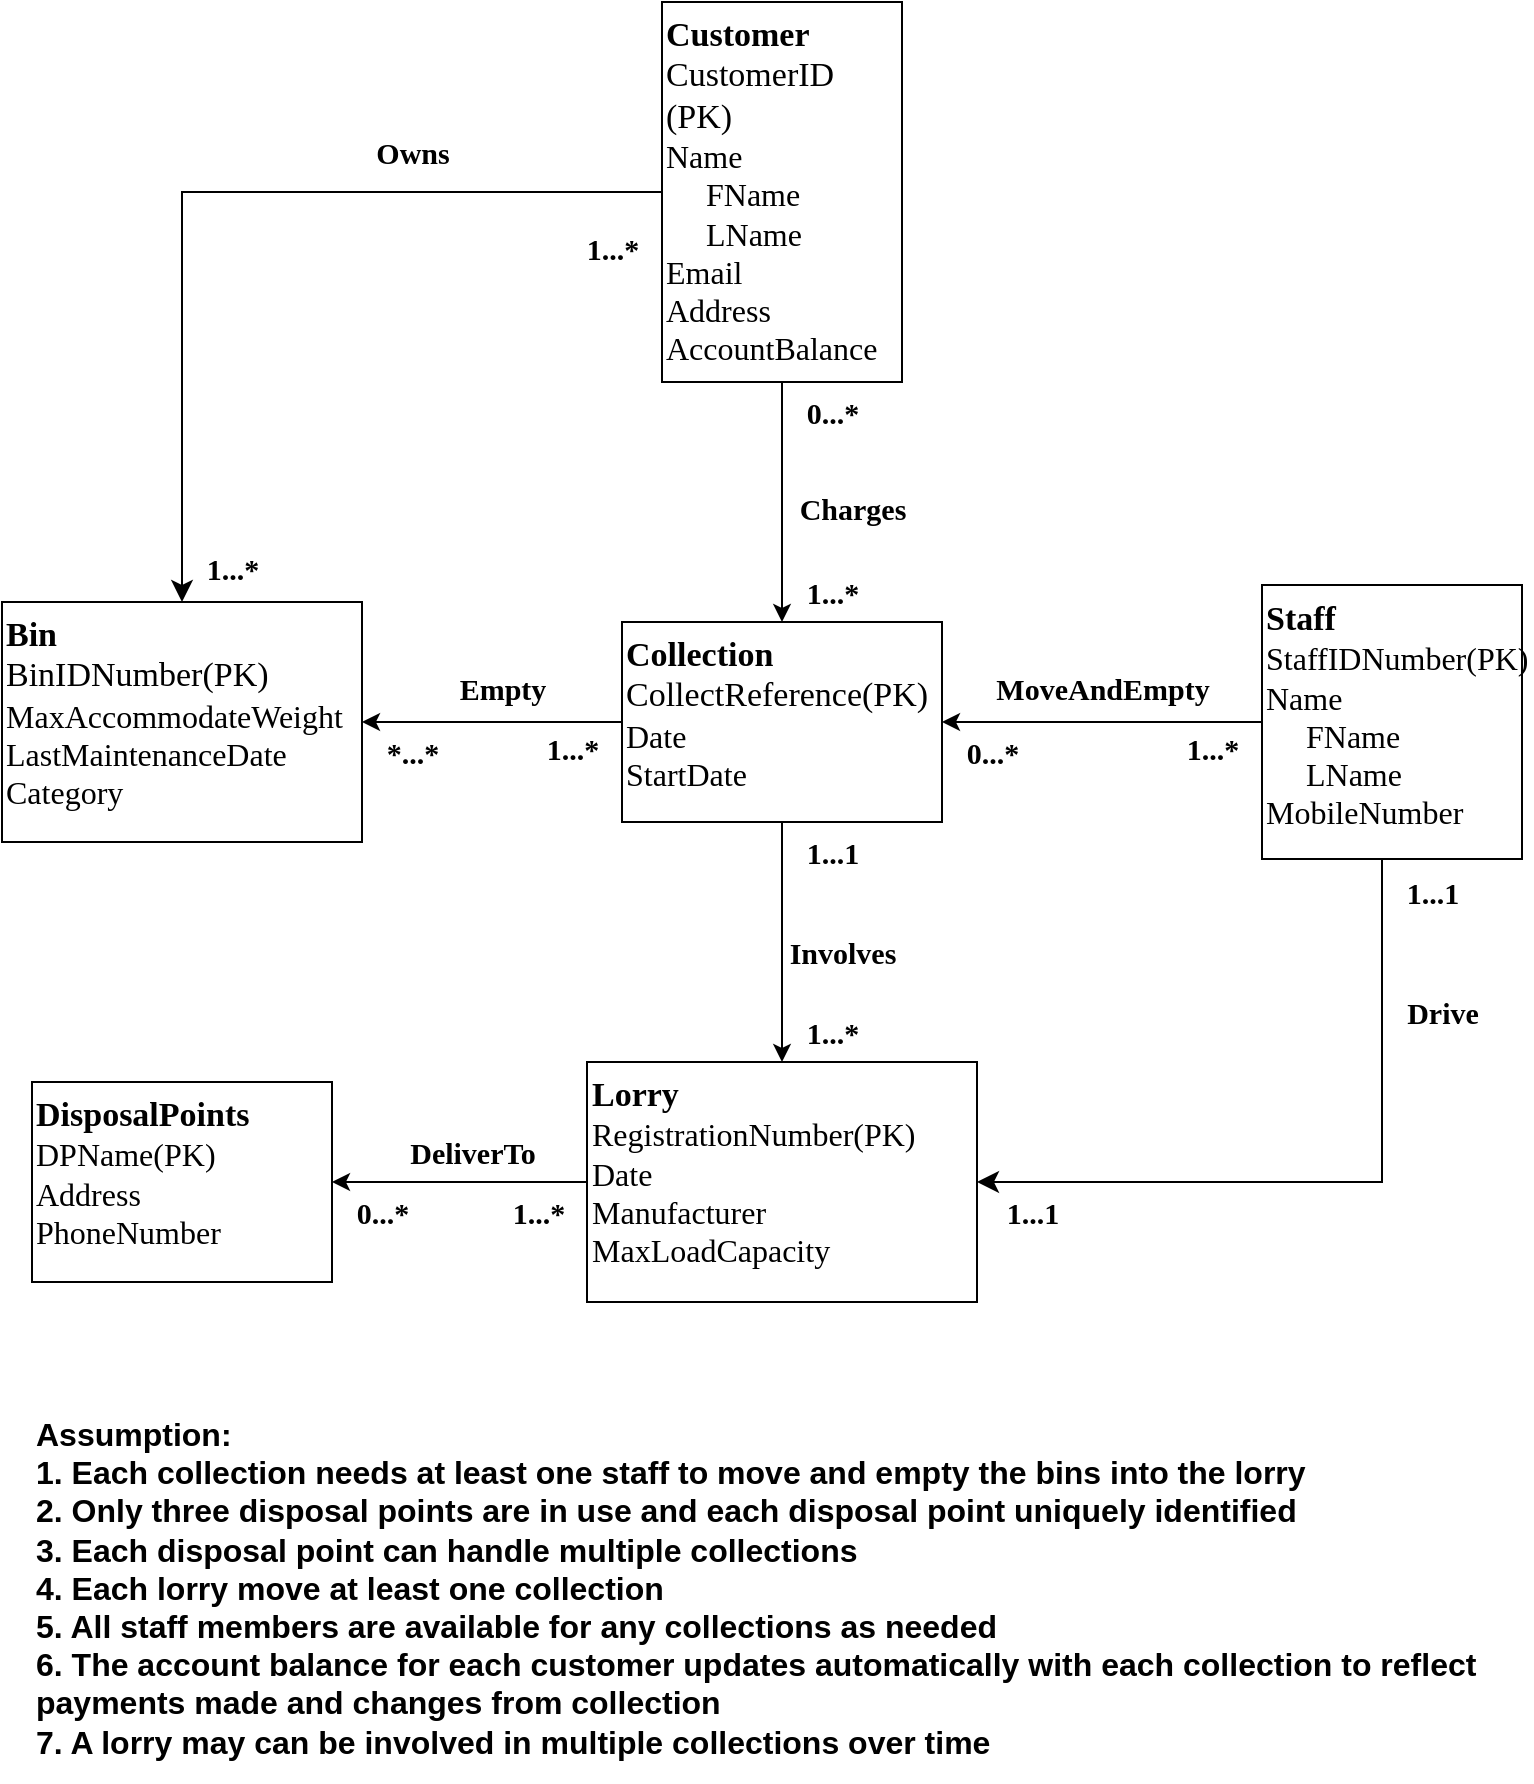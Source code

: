 <mxfile version="24.7.17">
  <diagram name="Page-1" id="0783ab3e-0a74-02c8-0abd-f7b4e66b4bec">
    <mxGraphModel dx="1093" dy="640" grid="1" gridSize="10" guides="1" tooltips="1" connect="1" arrows="1" fold="1" page="1" pageScale="1" pageWidth="850" pageHeight="1100" background="none" math="0" shadow="0">
      <root>
        <mxCell id="0" />
        <mxCell id="1" parent="0" />
        <mxCell id="R1_UvVFgzee-TObWRdF3-6" style="edgeStyle=orthogonalEdgeStyle;rounded=0;orthogonalLoop=1;jettySize=auto;html=1;entryX=0.5;entryY=0;entryDx=0;entryDy=0;" parent="1" source="R1_UvVFgzee-TObWRdF3-2" target="R1_UvVFgzee-TObWRdF3-3" edge="1">
          <mxGeometry relative="1" as="geometry" />
        </mxCell>
        <mxCell id="R1_UvVFgzee-TObWRdF3-2" value="&lt;font style=&quot;font-size: 17px;&quot;&gt;&lt;b style=&quot;&quot;&gt;Customer&lt;/b&gt;&lt;/font&gt;&lt;div style=&quot;font-size: 17px;&quot;&gt;&lt;font style=&quot;font-size: 17px;&quot;&gt;CustomerID (PK)&lt;/font&gt;&lt;/div&gt;&lt;div style=&quot;font-size: 16px;&quot;&gt;&lt;font style=&quot;font-size: 16px;&quot;&gt;Name&lt;/font&gt;&lt;/div&gt;&lt;div style=&quot;font-size: 16px;&quot;&gt;&lt;font style=&quot;font-size: 16px;&quot;&gt;&amp;nbsp; &amp;nbsp; &amp;nbsp;FName&lt;/font&gt;&lt;/div&gt;&lt;div style=&quot;font-size: 16px;&quot;&gt;&lt;font style=&quot;font-size: 16px;&quot;&gt;&amp;nbsp; &amp;nbsp; &amp;nbsp;LName&lt;/font&gt;&lt;/div&gt;&lt;div style=&quot;font-size: 16px;&quot;&gt;&lt;font style=&quot;font-size: 16px;&quot;&gt;Email&lt;/font&gt;&lt;/div&gt;&lt;div style=&quot;font-size: 16px;&quot;&gt;&lt;font style=&quot;font-size: 16px;&quot;&gt;Address&lt;/font&gt;&lt;/div&gt;&lt;div style=&quot;font-size: 16px;&quot;&gt;&lt;font style=&quot;font-size: 16px;&quot;&gt;AccountBalance&lt;/font&gt;&lt;/div&gt;&lt;div style=&quot;font-size: 11px;&quot;&gt;&lt;br&gt;&lt;/div&gt;" style="rounded=0;whiteSpace=wrap;html=1;rotation=0;fillColor=none;fontFamily=Times New Roman;align=left;verticalAlign=top;" parent="1" vertex="1">
          <mxGeometry x="370" y="10" width="120" height="190" as="geometry" />
        </mxCell>
        <mxCell id="R1_UvVFgzee-TObWRdF3-10" style="edgeStyle=orthogonalEdgeStyle;rounded=0;orthogonalLoop=1;jettySize=auto;html=1;entryX=1;entryY=0.5;entryDx=0;entryDy=0;" parent="1" source="R1_UvVFgzee-TObWRdF3-3" target="R1_UvVFgzee-TObWRdF3-9" edge="1">
          <mxGeometry relative="1" as="geometry" />
        </mxCell>
        <mxCell id="R1_UvVFgzee-TObWRdF3-13" style="edgeStyle=orthogonalEdgeStyle;rounded=0;orthogonalLoop=1;jettySize=auto;html=1;entryX=0.5;entryY=0;entryDx=0;entryDy=0;" parent="1" source="R1_UvVFgzee-TObWRdF3-3" target="R1_UvVFgzee-TObWRdF3-11" edge="1">
          <mxGeometry relative="1" as="geometry" />
        </mxCell>
        <mxCell id="R1_UvVFgzee-TObWRdF3-3" value="&lt;font face=&quot;Times New Roman&quot; style=&quot;font-size: 17px;&quot;&gt;&lt;b style=&quot;&quot;&gt;Collection&lt;/b&gt;&lt;/font&gt;&lt;div style=&quot;font-size: 17px;&quot;&gt;&lt;font face=&quot;Times New Roman&quot; style=&quot;font-size: 17px;&quot;&gt;CollectReference&lt;/font&gt;&lt;span style=&quot;font-family: &amp;quot;Times New Roman&amp;quot;; background-color: initial;&quot;&gt;(PK)&lt;/span&gt;&lt;/div&gt;&lt;div style=&quot;font-size: 16px;&quot;&gt;&lt;font face=&quot;Times New Roman&quot; style=&quot;font-size: 16px;&quot;&gt;Date&lt;/font&gt;&lt;/div&gt;&lt;div style=&quot;font-size: 16px;&quot;&gt;&lt;font face=&quot;Times New Roman&quot; style=&quot;font-size: 16px;&quot;&gt;StartDate&lt;/font&gt;&lt;/div&gt;" style="rounded=0;whiteSpace=wrap;html=1;fillColor=none;align=left;verticalAlign=top;" parent="1" vertex="1">
          <mxGeometry x="350" y="320" width="160" height="100" as="geometry" />
        </mxCell>
        <mxCell id="R1_UvVFgzee-TObWRdF3-18" style="edgeStyle=orthogonalEdgeStyle;rounded=0;orthogonalLoop=1;jettySize=auto;html=1;entryX=1;entryY=0.5;entryDx=0;entryDy=0;" parent="1" source="R1_UvVFgzee-TObWRdF3-5" target="R1_UvVFgzee-TObWRdF3-3" edge="1">
          <mxGeometry relative="1" as="geometry" />
        </mxCell>
        <mxCell id="R1_UvVFgzee-TObWRdF3-5" value="&lt;b&gt;&lt;font style=&quot;font-size: 17px;&quot;&gt;Staff&lt;/font&gt;&lt;/b&gt;&lt;div&gt;Staff&lt;span style=&quot;background-color: initial;&quot;&gt;IDNumber(PK)&lt;/span&gt;&lt;/div&gt;&lt;div&gt;Name&lt;/div&gt;&lt;div&gt;&amp;nbsp; &amp;nbsp; &amp;nbsp;FName&lt;/div&gt;&lt;div&gt;&amp;nbsp; &amp;nbsp; &amp;nbsp;LName&lt;/div&gt;&lt;div&gt;MobileNumber&lt;/div&gt;&lt;div&gt;&lt;br&gt;&lt;/div&gt;&lt;div&gt;&lt;br&gt;&lt;/div&gt;" style="rounded=0;whiteSpace=wrap;html=1;fontFamily=Times New Roman;fontSize=16;align=left;verticalAlign=top;fillColor=none;" parent="1" vertex="1">
          <mxGeometry x="670" y="301.5" width="130" height="137" as="geometry" />
        </mxCell>
        <mxCell id="R1_UvVFgzee-TObWRdF3-9" value="&lt;div style=&quot;font-size: 17px;&quot;&gt;&lt;span style=&quot;background-color: initial;&quot;&gt;&lt;font style=&quot;font-size: 17px;&quot; face=&quot;Times New Roman&quot;&gt;&lt;b style=&quot;&quot;&gt;Bin&lt;/b&gt;&lt;/font&gt;&lt;/span&gt;&lt;/div&gt;&lt;div style=&quot;font-size: 17px;&quot;&gt;&lt;font style=&quot;font-size: 17px;&quot; face=&quot;Times New Roman&quot;&gt;BinIDNumber(PK)&lt;/font&gt;&lt;/div&gt;&lt;div style=&quot;font-size: 16px;&quot;&gt;&lt;font style=&quot;font-size: 16px;&quot; face=&quot;Times New Roman&quot;&gt;MaxAccommodateWeight&lt;/font&gt;&lt;/div&gt;&lt;div style=&quot;font-size: 16px;&quot;&gt;&lt;font style=&quot;font-size: 16px;&quot; face=&quot;Times New Roman&quot;&gt;LastMaintenanceDate&lt;/font&gt;&lt;/div&gt;&lt;div style=&quot;font-size: 16px;&quot;&gt;&lt;span style=&quot;background-color: initial;&quot;&gt;&lt;font style=&quot;font-size: 16px;&quot; face=&quot;Times New Roman&quot;&gt;Category&lt;/font&gt;&lt;/span&gt;&lt;/div&gt;&lt;div style=&quot;font-size: 16px;&quot;&gt;&lt;font face=&quot;Times New Roman&quot; style=&quot;font-size: 16px;&quot;&gt;&lt;br&gt;&lt;/font&gt;&lt;/div&gt;&lt;div&gt;&lt;font face=&quot;Times New Roman&quot;&gt;&lt;br&gt;&lt;/font&gt;&lt;/div&gt;&lt;div&gt;&lt;font face=&quot;Times New Roman&quot;&gt;&lt;br&gt;&lt;/font&gt;&lt;/div&gt;" style="rounded=0;whiteSpace=wrap;html=1;verticalAlign=top;align=left;fillColor=none;" parent="1" vertex="1">
          <mxGeometry x="40" y="310" width="180" height="120" as="geometry" />
        </mxCell>
        <mxCell id="R1_UvVFgzee-TObWRdF3-20" style="edgeStyle=orthogonalEdgeStyle;rounded=0;orthogonalLoop=1;jettySize=auto;html=1;entryX=1;entryY=0.5;entryDx=0;entryDy=0;" parent="1" source="R1_UvVFgzee-TObWRdF3-11" target="R1_UvVFgzee-TObWRdF3-19" edge="1">
          <mxGeometry relative="1" as="geometry" />
        </mxCell>
        <mxCell id="R1_UvVFgzee-TObWRdF3-11" value="&lt;font size=&quot;1&quot; face=&quot;Times New Roman&quot; style=&quot;&quot;&gt;&lt;b style=&quot;font-size: 17px;&quot;&gt;Lorry&lt;/b&gt;&lt;/font&gt;&lt;div style=&quot;font-size: 16px;&quot;&gt;&lt;font style=&quot;font-size: 16px;&quot; face=&quot;Times New Roman&quot;&gt;RegistrationNumber(PK)&lt;/font&gt;&lt;/div&gt;&lt;div style=&quot;font-size: 16px;&quot;&gt;&lt;font style=&quot;font-size: 16px;&quot; face=&quot;Times New Roman&quot;&gt;Date&lt;/font&gt;&lt;/div&gt;&lt;div style=&quot;font-size: 16px;&quot;&gt;&lt;font style=&quot;font-size: 16px;&quot; face=&quot;Times New Roman&quot;&gt;Manufacturer&lt;/font&gt;&lt;/div&gt;&lt;div style=&quot;font-size: 16px;&quot;&gt;&lt;font style=&quot;font-size: 16px;&quot; face=&quot;Times New Roman&quot;&gt;MaxLoadCapacity&lt;/font&gt;&lt;/div&gt;&lt;div&gt;&lt;br&gt;&lt;/div&gt;" style="rounded=0;whiteSpace=wrap;html=1;verticalAlign=top;align=left;fillColor=none;" parent="1" vertex="1">
          <mxGeometry x="332.5" y="540" width="195" height="120" as="geometry" />
        </mxCell>
        <mxCell id="R1_UvVFgzee-TObWRdF3-17" value="" style="edgeStyle=segmentEdgeStyle;endArrow=classic;html=1;curved=0;rounded=0;endSize=8;startSize=8;entryX=1;entryY=0.5;entryDx=0;entryDy=0;" parent="1" source="R1_UvVFgzee-TObWRdF3-5" target="R1_UvVFgzee-TObWRdF3-11" edge="1">
          <mxGeometry width="50" height="50" relative="1" as="geometry">
            <mxPoint x="700" y="520" as="sourcePoint" />
            <mxPoint x="590" y="600" as="targetPoint" />
            <Array as="points">
              <mxPoint x="730" y="600" />
            </Array>
          </mxGeometry>
        </mxCell>
        <mxCell id="R1_UvVFgzee-TObWRdF3-19" value="&lt;font face=&quot;Times New Roman&quot; style=&quot;font-size: 17px;&quot;&gt;&lt;b&gt;DisposalPoints&lt;/b&gt;&lt;/font&gt;&lt;div style=&quot;font-size: 16px;&quot;&gt;&lt;font style=&quot;font-size: 16px;&quot; face=&quot;Times New Roman&quot;&gt;DPName(PK)&lt;/font&gt;&lt;/div&gt;&lt;div style=&quot;font-size: 16px;&quot;&gt;&lt;font style=&quot;font-size: 16px;&quot; face=&quot;Times New Roman&quot;&gt;Address&lt;/font&gt;&lt;/div&gt;&lt;div style=&quot;font-size: 16px;&quot;&gt;&lt;font style=&quot;font-size: 16px;&quot; face=&quot;Times New Roman&quot;&gt;PhoneNumber&lt;/font&gt;&lt;/div&gt;" style="rounded=0;whiteSpace=wrap;html=1;align=left;verticalAlign=top;fillColor=none;" parent="1" vertex="1">
          <mxGeometry x="55" y="550" width="150" height="100" as="geometry" />
        </mxCell>
        <mxCell id="R1_UvVFgzee-TObWRdF3-21" value="Owns" style="text;html=1;align=center;verticalAlign=middle;resizable=0;points=[];autosize=1;strokeColor=none;fillColor=none;fontStyle=1;fontFamily=Times New Roman;fontSize=15;" parent="1" vertex="1">
          <mxGeometry x="215" y="70" width="60" height="30" as="geometry" />
        </mxCell>
        <mxCell id="R1_UvVFgzee-TObWRdF3-22" value="" style="edgeStyle=segmentEdgeStyle;endArrow=classic;html=1;curved=0;rounded=0;endSize=8;startSize=8;exitX=0;exitY=0.5;exitDx=0;exitDy=0;entryX=0.5;entryY=0;entryDx=0;entryDy=0;" parent="1" source="R1_UvVFgzee-TObWRdF3-2" target="R1_UvVFgzee-TObWRdF3-9" edge="1">
          <mxGeometry width="50" height="50" relative="1" as="geometry">
            <mxPoint x="440" y="310" as="sourcePoint" />
            <mxPoint x="140" y="170" as="targetPoint" />
          </mxGeometry>
        </mxCell>
        <mxCell id="R1_UvVFgzee-TObWRdF3-23" value="Charges" style="text;html=1;align=center;verticalAlign=middle;resizable=0;points=[];autosize=1;strokeColor=none;fillColor=none;fontFamily=Times New Roman;fontStyle=1;fontSize=15;" parent="1" vertex="1">
          <mxGeometry x="430" y="248" width="70" height="30" as="geometry" />
        </mxCell>
        <mxCell id="R1_UvVFgzee-TObWRdF3-24" value="Empty" style="text;html=1;align=center;verticalAlign=middle;resizable=0;points=[];autosize=1;strokeColor=none;fillColor=none;fontSize=15;fontFamily=Times New Roman;fontStyle=1" parent="1" vertex="1">
          <mxGeometry x="260" y="338" width="60" height="30" as="geometry" />
        </mxCell>
        <mxCell id="R1_UvVFgzee-TObWRdF3-25" value="&lt;font style=&quot;font-size: 15px;&quot; face=&quot;Times New Roman&quot;&gt;MoveAndEmpty&lt;/font&gt;" style="text;html=1;align=center;verticalAlign=middle;resizable=0;points=[];autosize=1;strokeColor=none;fillColor=none;fontStyle=1" parent="1" vertex="1">
          <mxGeometry x="530" y="338" width="120" height="30" as="geometry" />
        </mxCell>
        <mxCell id="R1_UvVFgzee-TObWRdF3-26" value="&lt;b&gt;&lt;font style=&quot;font-size: 15px;&quot; face=&quot;Times New Roman&quot;&gt;Involves&lt;/font&gt;&lt;/b&gt;" style="text;html=1;align=center;verticalAlign=middle;resizable=0;points=[];autosize=1;strokeColor=none;fillColor=none;" parent="1" vertex="1">
          <mxGeometry x="420" y="470" width="80" height="30" as="geometry" />
        </mxCell>
        <mxCell id="R1_UvVFgzee-TObWRdF3-27" value="&lt;font face=&quot;Times New Roman&quot; style=&quot;font-size: 15px;&quot;&gt;&lt;b&gt;DeliverTo&lt;/b&gt;&lt;/font&gt;" style="text;html=1;align=center;verticalAlign=middle;resizable=0;points=[];autosize=1;strokeColor=none;fillColor=none;" parent="1" vertex="1">
          <mxGeometry x="230" y="570" width="90" height="30" as="geometry" />
        </mxCell>
        <mxCell id="R1_UvVFgzee-TObWRdF3-28" value="&lt;font face=&quot;Times New Roman&quot; style=&quot;font-size: 15px;&quot;&gt;&lt;b&gt;Drive&lt;/b&gt;&lt;/font&gt;" style="text;html=1;align=center;verticalAlign=middle;resizable=0;points=[];autosize=1;strokeColor=none;fillColor=none;" parent="1" vertex="1">
          <mxGeometry x="730" y="500" width="60" height="30" as="geometry" />
        </mxCell>
        <mxCell id="R1_UvVFgzee-TObWRdF3-29" value="1...*" style="text;html=1;align=center;verticalAlign=middle;resizable=0;points=[];autosize=1;strokeColor=none;fillColor=none;fontFamily=Times New Roman;fontSize=15;fontStyle=1" parent="1" vertex="1">
          <mxGeometry x="320" y="118" width="50" height="30" as="geometry" />
        </mxCell>
        <mxCell id="R1_UvVFgzee-TObWRdF3-30" value="1...*" style="text;html=1;align=center;verticalAlign=middle;resizable=0;points=[];autosize=1;strokeColor=none;fillColor=none;fontStyle=1;fontSize=15;fontFamily=Times New Roman;" parent="1" vertex="1">
          <mxGeometry x="130" y="278" width="50" height="30" as="geometry" />
        </mxCell>
        <mxCell id="R1_UvVFgzee-TObWRdF3-32" value="1...*" style="text;html=1;align=center;verticalAlign=middle;resizable=0;points=[];autosize=1;strokeColor=none;fillColor=none;fontStyle=1;fontSize=15;fontFamily=Times New Roman;" parent="1" vertex="1">
          <mxGeometry x="300" y="368" width="50" height="30" as="geometry" />
        </mxCell>
        <mxCell id="R1_UvVFgzee-TObWRdF3-33" value="1...*" style="text;html=1;align=center;verticalAlign=middle;resizable=0;points=[];autosize=1;strokeColor=none;fillColor=none;fontStyle=1;fontSize=15;fontFamily=Times New Roman;" parent="1" vertex="1">
          <mxGeometry x="282.5" y="600" width="50" height="30" as="geometry" />
        </mxCell>
        <mxCell id="R1_UvVFgzee-TObWRdF3-34" value="1...*" style="text;html=1;align=center;verticalAlign=middle;resizable=0;points=[];autosize=1;strokeColor=none;fillColor=none;fontStyle=1;fontSize=15;fontFamily=Times New Roman;" parent="1" vertex="1">
          <mxGeometry x="620" y="368" width="50" height="30" as="geometry" />
        </mxCell>
        <mxCell id="R1_UvVFgzee-TObWRdF3-35" value="1...*" style="text;html=1;align=center;verticalAlign=middle;resizable=0;points=[];autosize=1;strokeColor=none;fillColor=none;fontStyle=1;fontSize=15;fontFamily=Times New Roman;" parent="1" vertex="1">
          <mxGeometry x="430" y="290" width="50" height="30" as="geometry" />
        </mxCell>
        <mxCell id="R1_UvVFgzee-TObWRdF3-36" value="1...1" style="text;html=1;align=center;verticalAlign=middle;resizable=0;points=[];autosize=1;strokeColor=none;fillColor=none;fontStyle=1;fontSize=15;fontFamily=Times New Roman;" parent="1" vertex="1">
          <mxGeometry x="530" y="600" width="50" height="30" as="geometry" />
        </mxCell>
        <mxCell id="R1_UvVFgzee-TObWRdF3-37" value="1...1" style="text;html=1;align=center;verticalAlign=middle;resizable=0;points=[];autosize=1;strokeColor=none;fillColor=none;fontStyle=1;fontSize=15;fontFamily=Times New Roman;" parent="1" vertex="1">
          <mxGeometry x="430" y="420" width="50" height="30" as="geometry" />
        </mxCell>
        <mxCell id="R1_UvVFgzee-TObWRdF3-39" value="1...*" style="text;html=1;align=center;verticalAlign=middle;resizable=0;points=[];autosize=1;strokeColor=none;fillColor=none;fontStyle=1;fontSize=15;fontFamily=Times New Roman;" parent="1" vertex="1">
          <mxGeometry x="430" y="510" width="50" height="30" as="geometry" />
        </mxCell>
        <mxCell id="R1_UvVFgzee-TObWRdF3-40" value="1...1" style="text;html=1;align=center;verticalAlign=middle;resizable=0;points=[];autosize=1;strokeColor=none;fillColor=none;fontStyle=1;fontSize=15;fontFamily=Times New Roman;" parent="1" vertex="1">
          <mxGeometry x="730" y="440" width="50" height="30" as="geometry" />
        </mxCell>
        <mxCell id="R1_UvVFgzee-TObWRdF3-41" value="0...*" style="text;html=1;align=center;verticalAlign=middle;resizable=0;points=[];autosize=1;strokeColor=none;fillColor=none;fontStyle=1;fontSize=15;fontFamily=Times New Roman;" parent="1" vertex="1">
          <mxGeometry x="430" y="200" width="50" height="30" as="geometry" />
        </mxCell>
        <mxCell id="R1_UvVFgzee-TObWRdF3-42" value="*...*" style="text;html=1;align=center;verticalAlign=middle;resizable=0;points=[];autosize=1;strokeColor=none;fillColor=none;fontStyle=1;fontSize=15;fontFamily=Times New Roman;" parent="1" vertex="1">
          <mxGeometry x="220" y="370" width="50" height="30" as="geometry" />
        </mxCell>
        <mxCell id="R1_UvVFgzee-TObWRdF3-43" value="0...*" style="text;html=1;align=center;verticalAlign=middle;resizable=0;points=[];autosize=1;strokeColor=none;fillColor=none;fontStyle=1;fontSize=15;fontFamily=Times New Roman;" parent="1" vertex="1">
          <mxGeometry x="205" y="600" width="50" height="30" as="geometry" />
        </mxCell>
        <mxCell id="R1_UvVFgzee-TObWRdF3-44" value="0...*" style="text;html=1;align=center;verticalAlign=middle;resizable=0;points=[];autosize=1;strokeColor=none;fillColor=none;fontStyle=1;fontSize=15;fontFamily=Times New Roman;" parent="1" vertex="1">
          <mxGeometry x="510" y="370" width="50" height="30" as="geometry" />
        </mxCell>
        <mxCell id="bVBJ13gIWyuudL58Kj7g-3" value="&lt;font style=&quot;font-size: 16px;&quot;&gt;&lt;b style=&quot;&quot;&gt;Assumption:&lt;/b&gt;&lt;/font&gt;&lt;div style=&quot;font-size: 16px;&quot;&gt;&lt;font style=&quot;font-size: 16px;&quot;&gt;&lt;b style=&quot;&quot;&gt;1. Each collection needs at least one staff to move and empty the bins into the lorry&lt;/b&gt;&lt;/font&gt;&lt;/div&gt;&lt;div style=&quot;font-size: 16px;&quot;&gt;&lt;font style=&quot;font-size: 16px;&quot;&gt;&lt;b style=&quot;&quot;&gt;2. Only three disposal points are in use and each disposal point uniquely identified&lt;/b&gt;&lt;/font&gt;&lt;/div&gt;&lt;div style=&quot;font-size: 16px;&quot;&gt;&lt;font style=&quot;font-size: 16px;&quot;&gt;&lt;b style=&quot;&quot;&gt;3. Each disposal point can handle multiple collections&lt;/b&gt;&lt;/font&gt;&lt;/div&gt;&lt;div style=&quot;font-size: 16px;&quot;&gt;&lt;font style=&quot;font-size: 16px;&quot;&gt;&lt;b style=&quot;&quot;&gt;4. Each lorry move at least one collection&lt;/b&gt;&lt;/font&gt;&lt;/div&gt;&lt;div style=&quot;font-size: 16px;&quot;&gt;&lt;font style=&quot;font-size: 16px;&quot;&gt;&lt;b style=&quot;&quot;&gt;5. All staff members are available for any collections as needed&lt;/b&gt;&lt;/font&gt;&lt;/div&gt;&lt;div style=&quot;font-size: 16px;&quot;&gt;&lt;font style=&quot;font-size: 16px;&quot;&gt;&lt;b style=&quot;&quot;&gt;6. The account balance for each customer updates automatically with each collection to reflect&amp;nbsp;&lt;/b&gt;&lt;/font&gt;&lt;/div&gt;&lt;div style=&quot;font-size: 16px;&quot;&gt;&lt;font style=&quot;font-size: 16px;&quot;&gt;&lt;b style=&quot;&quot;&gt;payments&amp;nbsp;&lt;/b&gt;&lt;/font&gt;&lt;b style=&quot;background-color: initial;&quot;&gt;made and changes from collection&lt;/b&gt;&lt;/div&gt;&lt;div style=&quot;&quot;&gt;&lt;b style=&quot;font-size: 16px; background-color: initial;&quot;&gt;7. A lorry may&amp;nbsp;&lt;/b&gt;&lt;span style=&quot;background-color: initial;&quot;&gt;&lt;b style=&quot;&quot;&gt;&lt;font style=&quot;font-size: 16px;&quot;&gt;can be involved in multiple collections over time&lt;/font&gt;&lt;/b&gt;&lt;/span&gt;&lt;/div&gt;" style="text;html=1;align=left;verticalAlign=top;resizable=0;points=[];autosize=1;strokeColor=none;fillColor=none;" vertex="1" parent="1">
          <mxGeometry x="55" y="710" width="750" height="190" as="geometry" />
        </mxCell>
      </root>
    </mxGraphModel>
  </diagram>
</mxfile>

